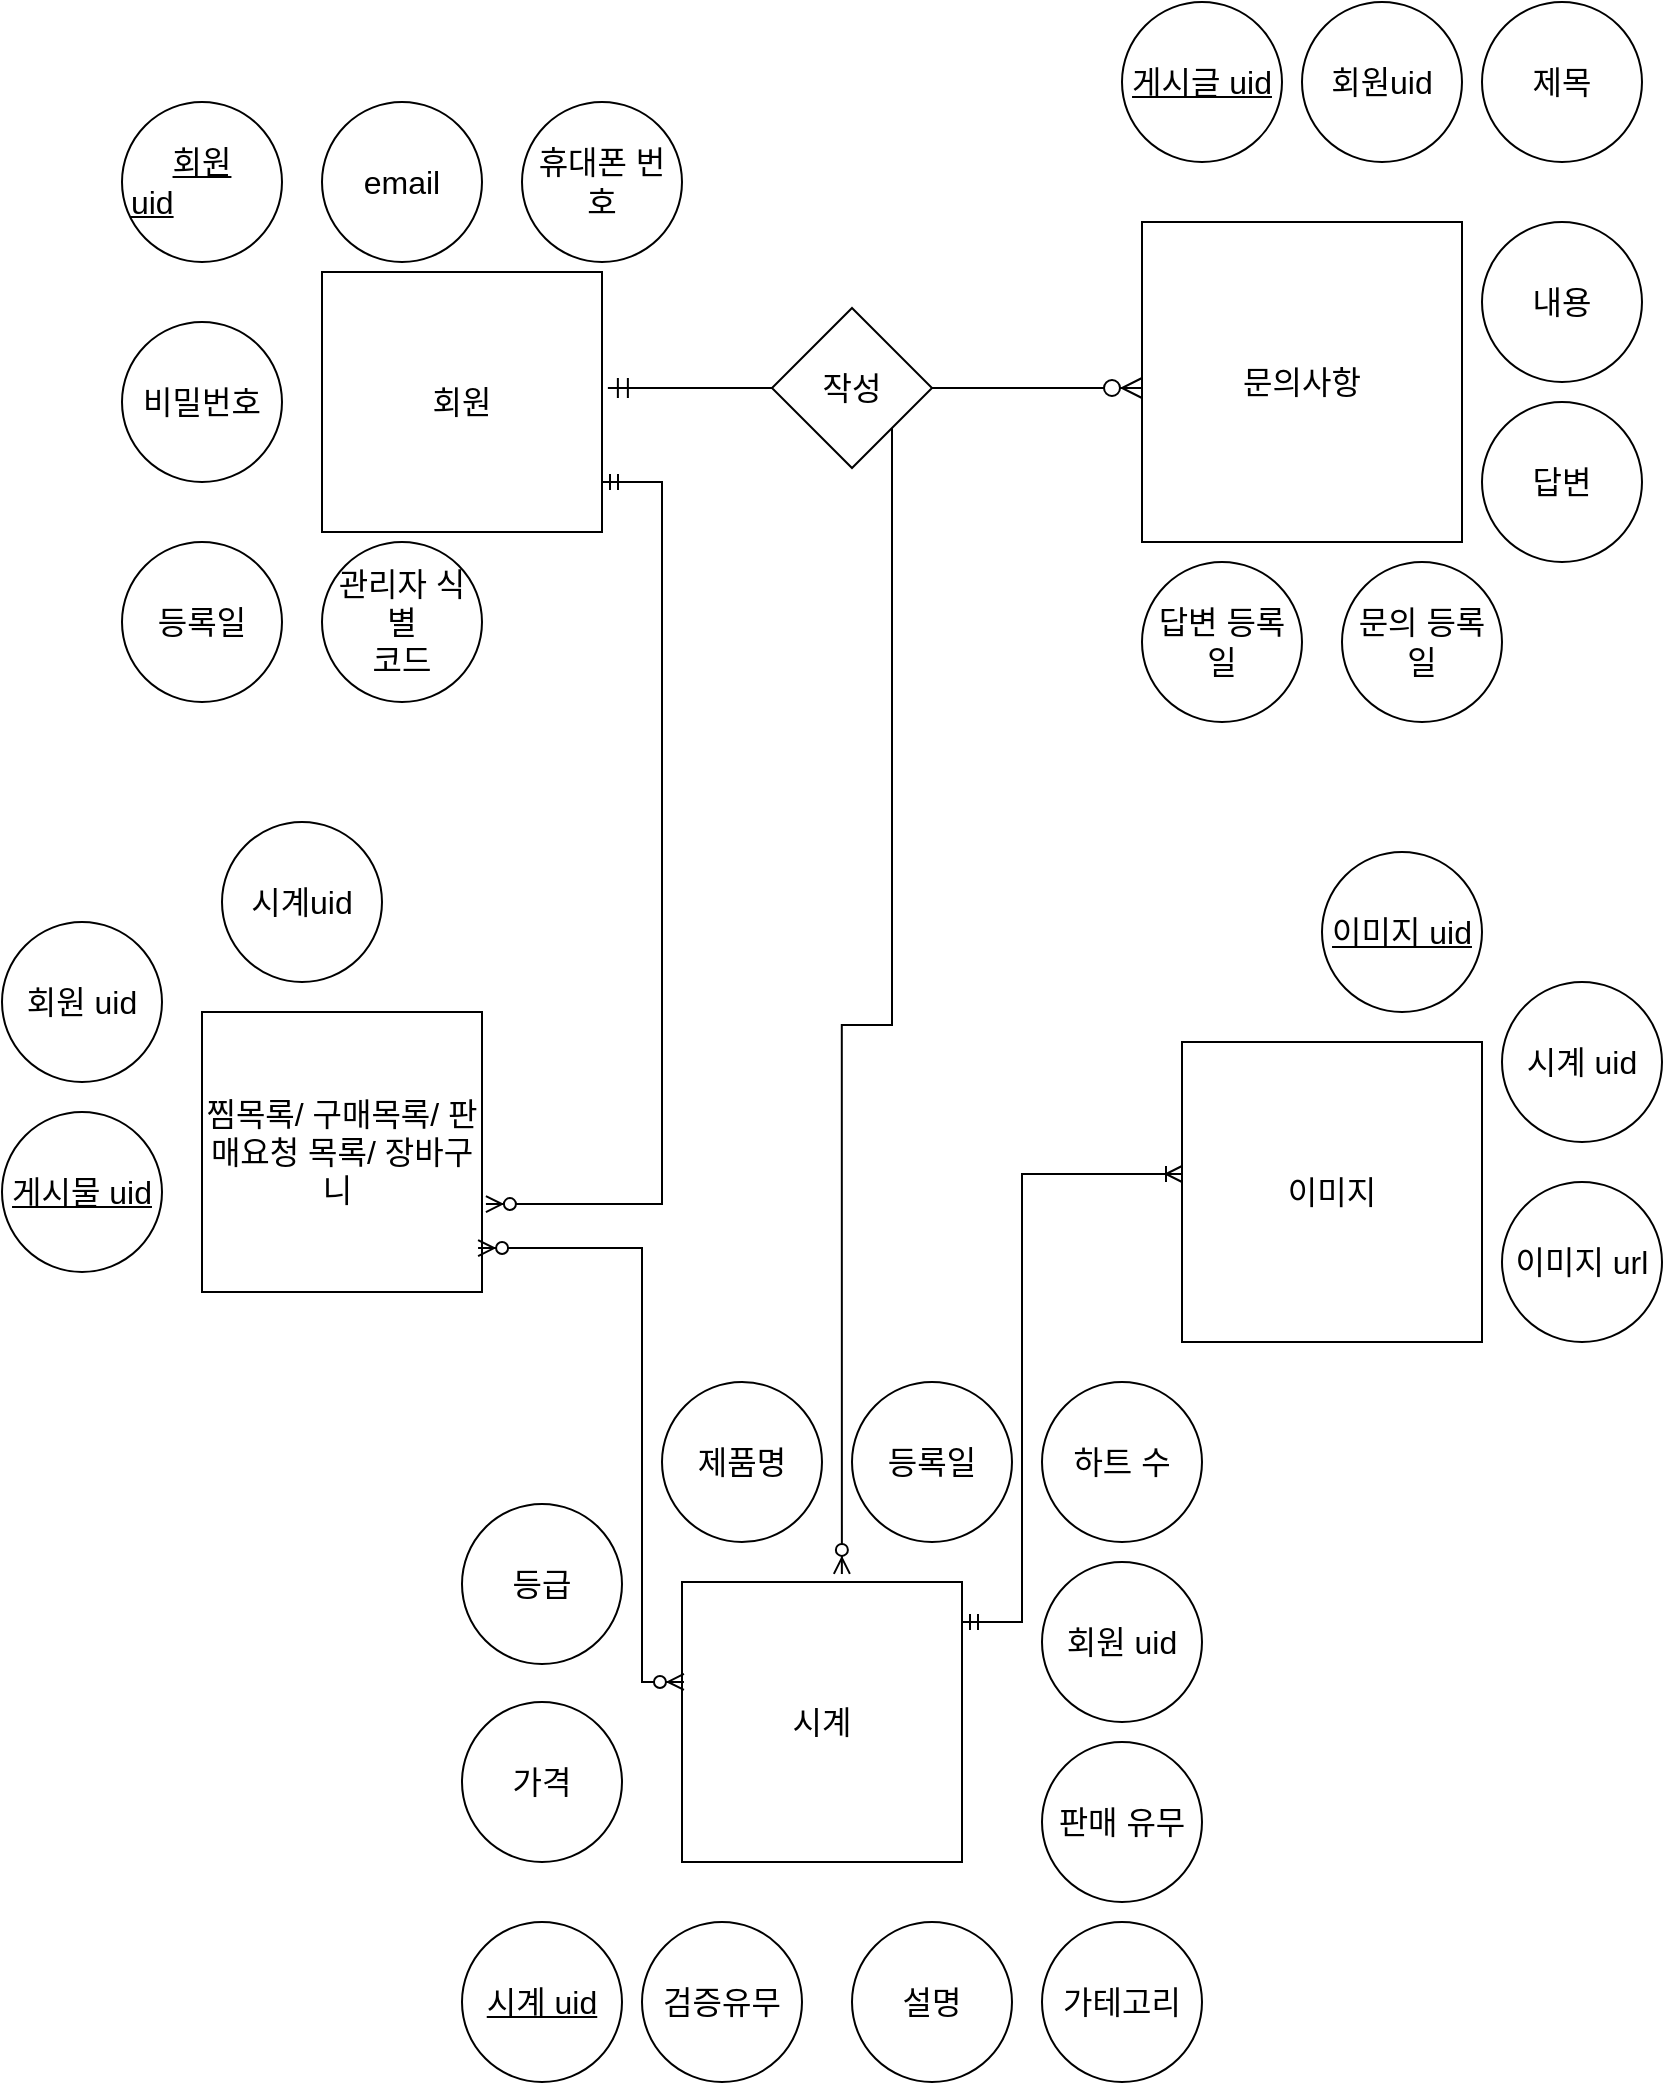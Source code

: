 <mxfile version="22.1.4" type="device">
  <diagram id="R2lEEEUBdFMjLlhIrx00" name="Page-1">
    <mxGraphModel dx="1228" dy="721" grid="1" gridSize="10" guides="1" tooltips="1" connect="1" arrows="1" fold="1" page="1" pageScale="1" pageWidth="850" pageHeight="1100" math="0" shadow="0" extFonts="Permanent Marker^https://fonts.googleapis.com/css?family=Permanent+Marker">
      <root>
        <mxCell id="0" />
        <mxCell id="1" parent="0" />
        <mxCell id="zdY4JYns60In2oT9KjvB-2" value="회원" style="rounded=0;whiteSpace=wrap;html=1;fontSize=16;" vertex="1" parent="1">
          <mxGeometry x="120" y="145" width="140" height="130" as="geometry" />
        </mxCell>
        <mxCell id="zdY4JYns60In2oT9KjvB-3" value="&lt;u&gt;회원 uid&lt;span style=&quot;white-space: pre;&quot;&gt;&#x9;&lt;/span&gt;&lt;span style=&quot;white-space: pre;&quot;&gt;&#x9;&lt;/span&gt;&lt;/u&gt;" style="ellipse;whiteSpace=wrap;html=1;aspect=fixed;fontSize=16;" vertex="1" parent="1">
          <mxGeometry x="20" y="60" width="80" height="80" as="geometry" />
        </mxCell>
        <mxCell id="zdY4JYns60In2oT9KjvB-4" value="email" style="ellipse;whiteSpace=wrap;html=1;aspect=fixed;fontSize=16;" vertex="1" parent="1">
          <mxGeometry x="120" y="60" width="80" height="80" as="geometry" />
        </mxCell>
        <mxCell id="zdY4JYns60In2oT9KjvB-5" value="비밀번호" style="ellipse;whiteSpace=wrap;html=1;aspect=fixed;fontSize=16;" vertex="1" parent="1">
          <mxGeometry x="20" y="170" width="80" height="80" as="geometry" />
        </mxCell>
        <mxCell id="zdY4JYns60In2oT9KjvB-6" value="휴대폰 번호" style="ellipse;whiteSpace=wrap;html=1;aspect=fixed;fontSize=16;" vertex="1" parent="1">
          <mxGeometry x="220" y="60" width="80" height="80" as="geometry" />
        </mxCell>
        <mxCell id="zdY4JYns60In2oT9KjvB-7" value="등록일" style="ellipse;whiteSpace=wrap;html=1;aspect=fixed;fontSize=16;" vertex="1" parent="1">
          <mxGeometry x="20" y="280" width="80" height="80" as="geometry" />
        </mxCell>
        <mxCell id="zdY4JYns60In2oT9KjvB-8" value="관리자 식별&lt;br&gt;코드" style="ellipse;whiteSpace=wrap;html=1;aspect=fixed;fontSize=16;" vertex="1" parent="1">
          <mxGeometry x="120" y="280" width="80" height="80" as="geometry" />
        </mxCell>
        <mxCell id="zdY4JYns60In2oT9KjvB-9" value="문의사항" style="whiteSpace=wrap;html=1;aspect=fixed;fontSize=16;" vertex="1" parent="1">
          <mxGeometry x="530" y="120" width="160" height="160" as="geometry" />
        </mxCell>
        <mxCell id="zdY4JYns60In2oT9KjvB-10" value="시계" style="whiteSpace=wrap;html=1;aspect=fixed;fontSize=16;" vertex="1" parent="1">
          <mxGeometry x="300" y="800" width="140" height="140" as="geometry" />
        </mxCell>
        <mxCell id="zdY4JYns60In2oT9KjvB-11" value="이미지" style="whiteSpace=wrap;html=1;aspect=fixed;fontSize=16;" vertex="1" parent="1">
          <mxGeometry x="550" y="530" width="150" height="150" as="geometry" />
        </mxCell>
        <mxCell id="zdY4JYns60In2oT9KjvB-12" value="찜목록/ 구매목록/ 판매요청 목록/ 장바구니&amp;nbsp;" style="whiteSpace=wrap;html=1;aspect=fixed;fontSize=16;" vertex="1" parent="1">
          <mxGeometry x="60" y="515" width="140" height="140" as="geometry" />
        </mxCell>
        <mxCell id="zdY4JYns60In2oT9KjvB-13" value="회원 uid" style="ellipse;whiteSpace=wrap;html=1;aspect=fixed;fontSize=16;" vertex="1" parent="1">
          <mxGeometry x="-40" y="470" width="80" height="80" as="geometry" />
        </mxCell>
        <mxCell id="zdY4JYns60In2oT9KjvB-14" value="시계uid" style="ellipse;whiteSpace=wrap;html=1;aspect=fixed;fontSize=16;" vertex="1" parent="1">
          <mxGeometry x="70" y="420" width="80" height="80" as="geometry" />
        </mxCell>
        <mxCell id="zdY4JYns60In2oT9KjvB-15" value="&lt;u&gt;게시물 uid&lt;/u&gt;" style="ellipse;whiteSpace=wrap;html=1;aspect=fixed;fontSize=16;" vertex="1" parent="1">
          <mxGeometry x="-40" y="565" width="80" height="80" as="geometry" />
        </mxCell>
        <mxCell id="zdY4JYns60In2oT9KjvB-16" value="&lt;u&gt;이미지 uid&lt;/u&gt;" style="ellipse;whiteSpace=wrap;html=1;aspect=fixed;fontSize=16;" vertex="1" parent="1">
          <mxGeometry x="620" y="435" width="80" height="80" as="geometry" />
        </mxCell>
        <mxCell id="zdY4JYns60In2oT9KjvB-17" value="시계 uid" style="ellipse;whiteSpace=wrap;html=1;aspect=fixed;fontSize=16;" vertex="1" parent="1">
          <mxGeometry x="710" y="500" width="80" height="80" as="geometry" />
        </mxCell>
        <mxCell id="zdY4JYns60In2oT9KjvB-18" value="이미지 url" style="ellipse;whiteSpace=wrap;html=1;aspect=fixed;fontSize=16;" vertex="1" parent="1">
          <mxGeometry x="710" y="600" width="80" height="80" as="geometry" />
        </mxCell>
        <mxCell id="zdY4JYns60In2oT9KjvB-19" value="&lt;u&gt;게시글 uid&lt;/u&gt;" style="ellipse;whiteSpace=wrap;html=1;aspect=fixed;fontSize=16;" vertex="1" parent="1">
          <mxGeometry x="520" y="10" width="80" height="80" as="geometry" />
        </mxCell>
        <mxCell id="zdY4JYns60In2oT9KjvB-20" value="회원uid" style="ellipse;whiteSpace=wrap;html=1;aspect=fixed;fontSize=16;" vertex="1" parent="1">
          <mxGeometry x="610" y="10" width="80" height="80" as="geometry" />
        </mxCell>
        <mxCell id="zdY4JYns60In2oT9KjvB-21" value="내용" style="ellipse;whiteSpace=wrap;html=1;aspect=fixed;fontSize=16;" vertex="1" parent="1">
          <mxGeometry x="700" y="120" width="80" height="80" as="geometry" />
        </mxCell>
        <mxCell id="zdY4JYns60In2oT9KjvB-22" value="제목" style="ellipse;whiteSpace=wrap;html=1;aspect=fixed;fontSize=16;" vertex="1" parent="1">
          <mxGeometry x="700" y="10" width="80" height="80" as="geometry" />
        </mxCell>
        <mxCell id="zdY4JYns60In2oT9KjvB-23" value="문의 등록일" style="ellipse;whiteSpace=wrap;html=1;aspect=fixed;fontSize=16;" vertex="1" parent="1">
          <mxGeometry x="630" y="290" width="80" height="80" as="geometry" />
        </mxCell>
        <mxCell id="zdY4JYns60In2oT9KjvB-24" value="답변" style="ellipse;whiteSpace=wrap;html=1;aspect=fixed;fontSize=16;" vertex="1" parent="1">
          <mxGeometry x="700" y="210" width="80" height="80" as="geometry" />
        </mxCell>
        <mxCell id="zdY4JYns60In2oT9KjvB-25" value="답변 등록일" style="ellipse;whiteSpace=wrap;html=1;aspect=fixed;fontSize=16;" vertex="1" parent="1">
          <mxGeometry x="530" y="290" width="80" height="80" as="geometry" />
        </mxCell>
        <mxCell id="zdY4JYns60In2oT9KjvB-26" style="edgeStyle=none;curved=1;rounded=0;orthogonalLoop=1;jettySize=auto;html=1;exitX=0;exitY=0.5;exitDx=0;exitDy=0;fontSize=12;startSize=8;endSize=8;" edge="1" parent="1" source="zdY4JYns60In2oT9KjvB-4" target="zdY4JYns60In2oT9KjvB-4">
          <mxGeometry relative="1" as="geometry" />
        </mxCell>
        <mxCell id="zdY4JYns60In2oT9KjvB-27" value="제품명" style="ellipse;whiteSpace=wrap;html=1;aspect=fixed;fontSize=16;" vertex="1" parent="1">
          <mxGeometry x="290" y="700" width="80" height="80" as="geometry" />
        </mxCell>
        <mxCell id="zdY4JYns60In2oT9KjvB-28" value="가테고리" style="ellipse;whiteSpace=wrap;html=1;aspect=fixed;fontSize=16;" vertex="1" parent="1">
          <mxGeometry x="480" y="970" width="80" height="80" as="geometry" />
        </mxCell>
        <mxCell id="zdY4JYns60In2oT9KjvB-29" value="등록일" style="ellipse;whiteSpace=wrap;html=1;aspect=fixed;fontSize=16;" vertex="1" parent="1">
          <mxGeometry x="385" y="700" width="80" height="80" as="geometry" />
        </mxCell>
        <mxCell id="zdY4JYns60In2oT9KjvB-30" value="설명" style="ellipse;whiteSpace=wrap;html=1;aspect=fixed;fontSize=16;" vertex="1" parent="1">
          <mxGeometry x="385" y="970" width="80" height="80" as="geometry" />
        </mxCell>
        <mxCell id="zdY4JYns60In2oT9KjvB-31" value="판매 유무" style="ellipse;whiteSpace=wrap;html=1;aspect=fixed;fontSize=16;" vertex="1" parent="1">
          <mxGeometry x="480" y="880" width="80" height="80" as="geometry" />
        </mxCell>
        <mxCell id="zdY4JYns60In2oT9KjvB-32" value="회원 uid" style="ellipse;whiteSpace=wrap;html=1;aspect=fixed;fontSize=16;" vertex="1" parent="1">
          <mxGeometry x="480" y="790" width="80" height="80" as="geometry" />
        </mxCell>
        <mxCell id="zdY4JYns60In2oT9KjvB-33" value="하트 수" style="ellipse;whiteSpace=wrap;html=1;aspect=fixed;fontSize=16;" vertex="1" parent="1">
          <mxGeometry x="480" y="700" width="80" height="80" as="geometry" />
        </mxCell>
        <mxCell id="zdY4JYns60In2oT9KjvB-34" value="검증유무" style="ellipse;whiteSpace=wrap;html=1;aspect=fixed;fontSize=16;" vertex="1" parent="1">
          <mxGeometry x="280" y="970" width="80" height="80" as="geometry" />
        </mxCell>
        <mxCell id="zdY4JYns60In2oT9KjvB-35" value="등급" style="ellipse;whiteSpace=wrap;html=1;aspect=fixed;fontSize=16;" vertex="1" parent="1">
          <mxGeometry x="190" y="761" width="80" height="80" as="geometry" />
        </mxCell>
        <mxCell id="zdY4JYns60In2oT9KjvB-36" value="가격" style="ellipse;whiteSpace=wrap;html=1;aspect=fixed;fontSize=16;" vertex="1" parent="1">
          <mxGeometry x="190" y="860" width="80" height="80" as="geometry" />
        </mxCell>
        <mxCell id="zdY4JYns60In2oT9KjvB-37" value="&lt;u&gt;시계 uid&lt;/u&gt;" style="ellipse;whiteSpace=wrap;html=1;aspect=fixed;fontSize=16;" vertex="1" parent="1">
          <mxGeometry x="190" y="970" width="80" height="80" as="geometry" />
        </mxCell>
        <mxCell id="zdY4JYns60In2oT9KjvB-38" value="" style="edgeStyle=entityRelationEdgeStyle;fontSize=12;html=1;endArrow=ERzeroToMany;startArrow=ERmandOne;rounded=0;startSize=8;endSize=8;curved=1;exitX=1.021;exitY=0.446;exitDx=0;exitDy=0;exitPerimeter=0;" edge="1" parent="1" source="zdY4JYns60In2oT9KjvB-2">
          <mxGeometry width="100" height="100" relative="1" as="geometry">
            <mxPoint x="310" y="100" as="sourcePoint" />
            <mxPoint x="530" y="203" as="targetPoint" />
            <Array as="points">
              <mxPoint x="290" y="200" />
            </Array>
          </mxGeometry>
        </mxCell>
        <mxCell id="zdY4JYns60In2oT9KjvB-39" value="작성" style="rhombus;whiteSpace=wrap;html=1;fontSize=16;" vertex="1" parent="1">
          <mxGeometry x="345" y="163" width="80" height="80" as="geometry" />
        </mxCell>
        <mxCell id="zdY4JYns60In2oT9KjvB-40" value="" style="edgeStyle=entityRelationEdgeStyle;fontSize=12;html=1;endArrow=ERzeroToMany;startArrow=ERmandOne;rounded=0;exitX=1;exitY=0.75;exitDx=0;exitDy=0;entryX=1.014;entryY=0.686;entryDx=0;entryDy=0;entryPerimeter=0;" edge="1" parent="1" target="zdY4JYns60In2oT9KjvB-12">
          <mxGeometry width="100" height="100" relative="1" as="geometry">
            <mxPoint x="260" y="250" as="sourcePoint" />
            <mxPoint x="200" y="635.48" as="targetPoint" />
            <Array as="points">
              <mxPoint x="300.98" y="352.52" />
              <mxPoint x="300.98" y="342.52" />
              <mxPoint x="300.98" y="502.52" />
              <mxPoint x="310" y="537.5" />
            </Array>
          </mxGeometry>
        </mxCell>
        <mxCell id="zdY4JYns60In2oT9KjvB-44" value="" style="edgeStyle=orthogonalEdgeStyle;fontSize=12;html=1;endArrow=ERzeroToMany;endFill=1;startArrow=ERzeroToMany;rounded=0;entryX=0.986;entryY=0.843;entryDx=0;entryDy=0;entryPerimeter=0;exitX=0.007;exitY=0.357;exitDx=0;exitDy=0;exitPerimeter=0;" edge="1" parent="1" source="zdY4JYns60In2oT9KjvB-10" target="zdY4JYns60In2oT9KjvB-12">
          <mxGeometry width="100" height="100" relative="1" as="geometry">
            <mxPoint x="489.02" y="951.96" as="sourcePoint" />
            <mxPoint x="240" y="640" as="targetPoint" />
            <Array as="points">
              <mxPoint x="280" y="850" />
              <mxPoint x="280" y="633" />
            </Array>
          </mxGeometry>
        </mxCell>
        <mxCell id="zdY4JYns60In2oT9KjvB-45" value="" style="edgeStyle=orthogonalEdgeStyle;fontSize=12;html=1;endArrow=ERoneToMany;startArrow=ERmandOne;rounded=0;" edge="1" parent="1">
          <mxGeometry width="100" height="100" relative="1" as="geometry">
            <mxPoint x="440" y="820" as="sourcePoint" />
            <mxPoint x="550" y="596" as="targetPoint" />
            <Array as="points">
              <mxPoint x="470" y="820" />
              <mxPoint x="470" y="596" />
            </Array>
          </mxGeometry>
        </mxCell>
        <mxCell id="zdY4JYns60In2oT9KjvB-47" value="" style="edgeStyle=orthogonalEdgeStyle;fontSize=12;html=1;endArrow=ERzeroToMany;endFill=1;rounded=0;exitX=1;exitY=1;exitDx=0;exitDy=0;entryX=0.571;entryY=-0.029;entryDx=0;entryDy=0;entryPerimeter=0;" edge="1" parent="1" source="zdY4JYns60In2oT9KjvB-39" target="zdY4JYns60In2oT9KjvB-10">
          <mxGeometry width="100" height="100" relative="1" as="geometry">
            <mxPoint x="345" y="343" as="sourcePoint" />
            <mxPoint x="390" y="610" as="targetPoint" />
          </mxGeometry>
        </mxCell>
      </root>
    </mxGraphModel>
  </diagram>
</mxfile>
